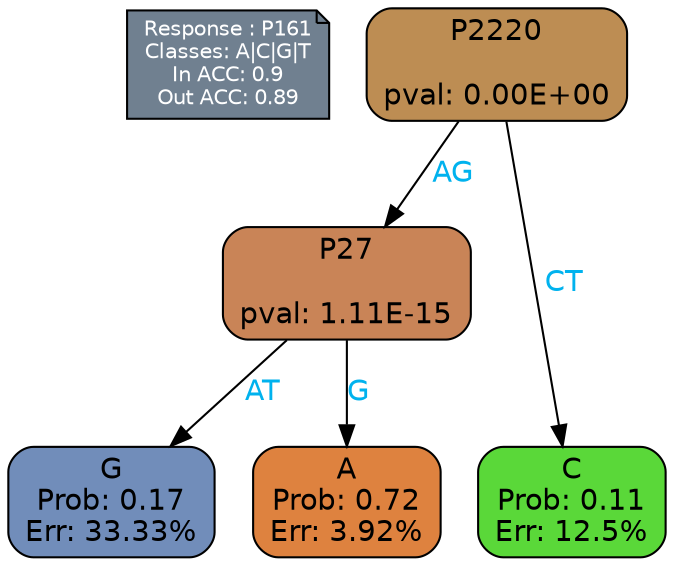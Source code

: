 digraph Tree {
node [shape=box, style="filled, rounded", color="black", fontname=helvetica] ;
graph [ranksep=equally, splines=polylines, bgcolor=transparent, dpi=600] ;
edge [fontname=helvetica] ;
LEGEND [label="Response : P161
Classes: A|C|G|T
In ACC: 0.9
Out ACC: 0.89
",shape=note,align=left,style=filled,fillcolor="slategray",fontcolor="white",fontsize=10];1 [label="P2220

pval: 0.00E+00", fillcolor="#bd8d53"] ;
2 [label="P27

pval: 1.11E-15", fillcolor="#c98457"] ;
3 [label="G
Prob: 0.17
Err: 33.33%", fillcolor="#718dba"] ;
4 [label="A
Prob: 0.72
Err: 3.92%", fillcolor="#de823f"] ;
5 [label="C
Prob: 0.11
Err: 12.5%", fillcolor="#5ad839"] ;
1 -> 2 [label="AG",fontcolor=deepskyblue2] ;
1 -> 5 [label="CT",fontcolor=deepskyblue2] ;
2 -> 3 [label="AT",fontcolor=deepskyblue2] ;
2 -> 4 [label="G",fontcolor=deepskyblue2] ;
{rank = same; 3;4;5;}{rank = same; LEGEND;1;}}